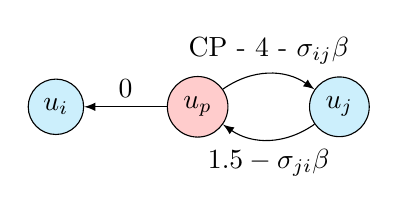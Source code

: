 \begin{tikzpicture}[scale=0.3]
\def \radius {6cm}
\node[draw, circle, fill=cyan!20] at ({0}:\radius) (n1) {$u_j$};
\node[draw, circle, fill=cyan!20] at ({180}:\radius) (n2) {$u_i$};
\node[draw, circle, fill=red!20] at (0,0) (n3) {$u_p$};
\path[->, >=latex] (n3) edge  node[above]{0} (n2);
\path[->, >=latex] (n3) edge [bend left=35]
  node[above]{CP - 4 - $\sigma_{ij} \beta$} (n1);
\path[->, >=latex] (n1) edge [bend left=35]
  node[below]{$1.5 - \sigma_{ji} \beta$} (n3);
\end{tikzpicture}
